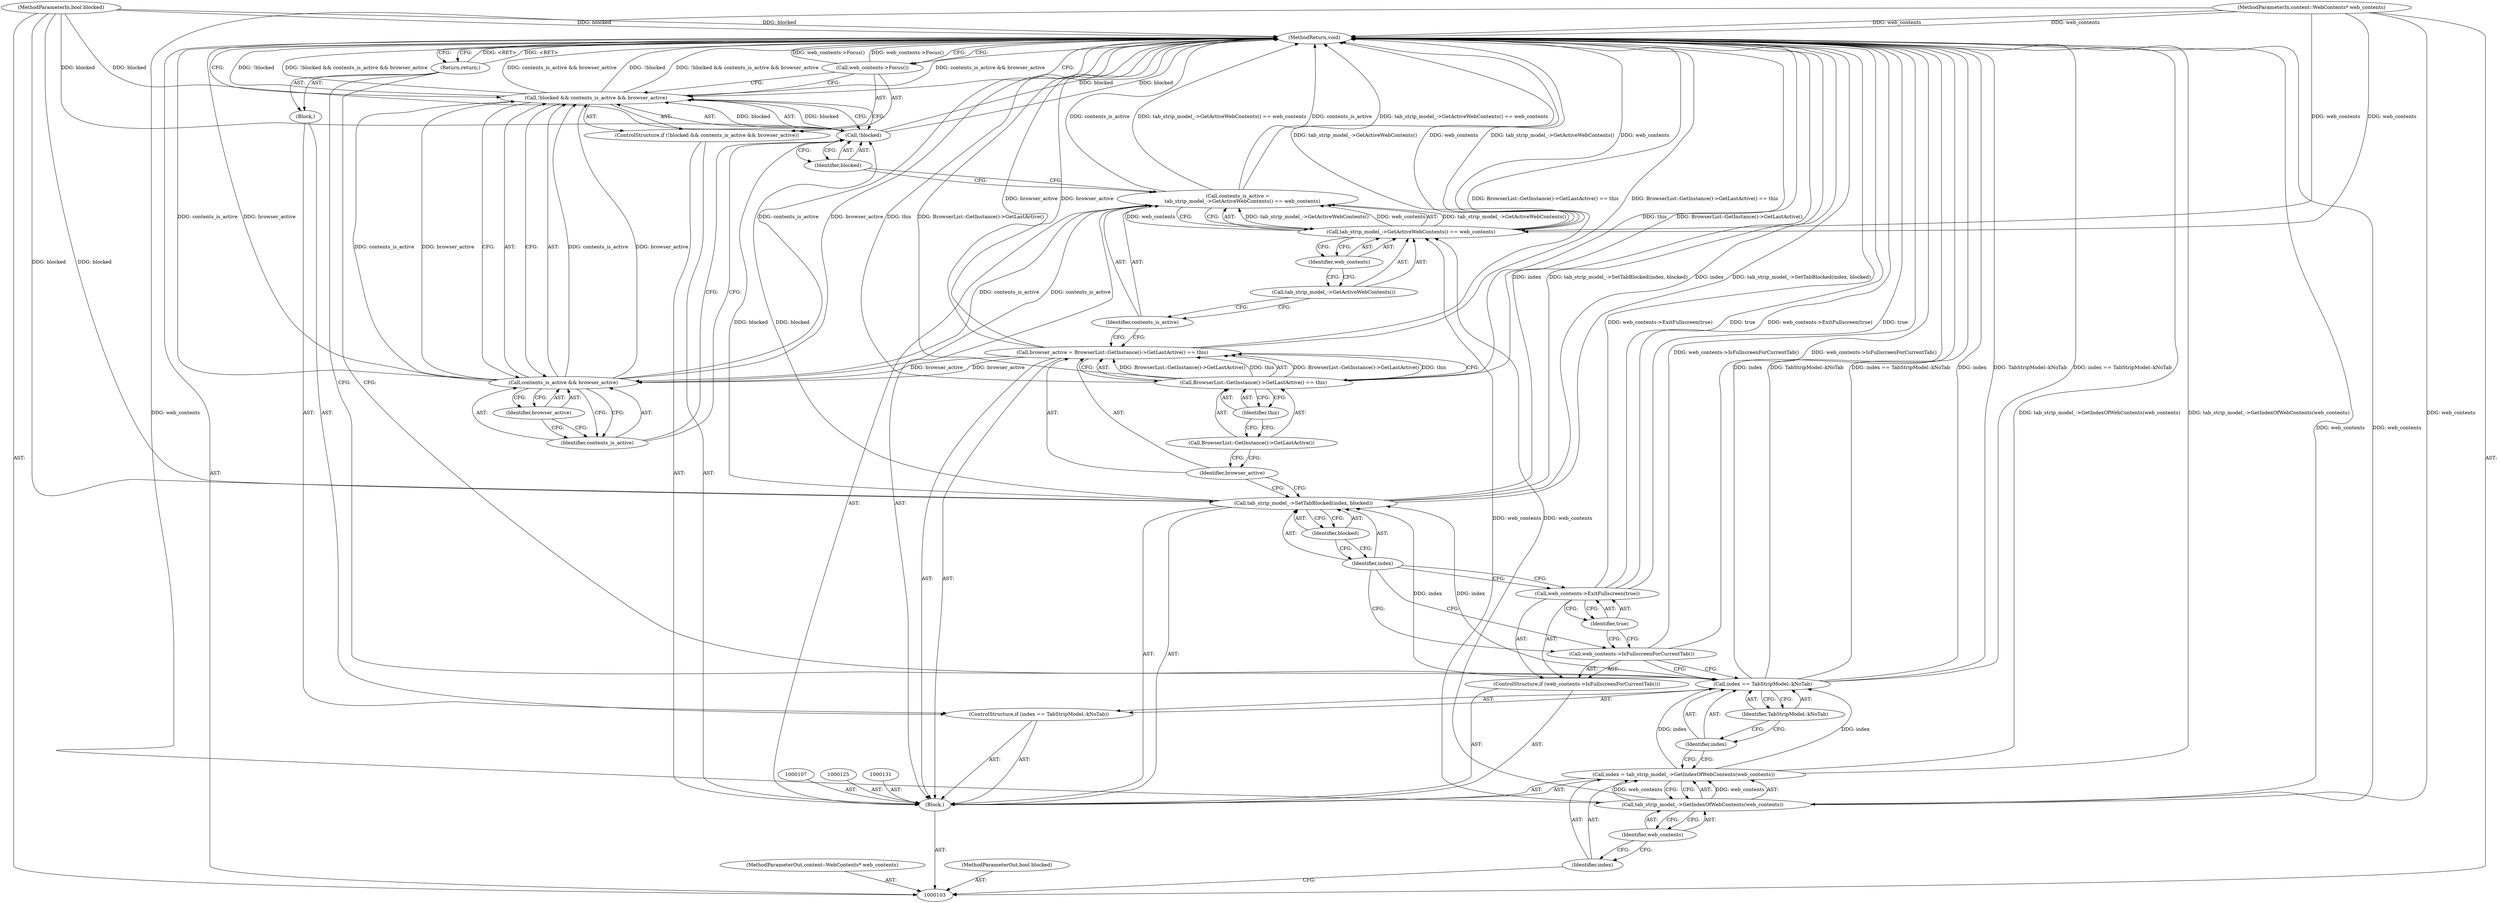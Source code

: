 digraph "0_Chrome_3d41e77125f3de8d722b6d8303599abaf2a91667" {
"1000145" [label="(MethodReturn,void)"];
"1000104" [label="(MethodParameterIn,content::WebContents* web_contents)"];
"1000196" [label="(MethodParameterOut,content::WebContents* web_contents)"];
"1000118" [label="(ControlStructure,if (web_contents->IsFullscreenForCurrentTab()))"];
"1000119" [label="(Call,web_contents->IsFullscreenForCurrentTab())"];
"1000121" [label="(Identifier,true)"];
"1000120" [label="(Call,web_contents->ExitFullscreen(true))"];
"1000122" [label="(Call,tab_strip_model_->SetTabBlocked(index, blocked))"];
"1000123" [label="(Identifier,index)"];
"1000124" [label="(Identifier,blocked)"];
"1000128" [label="(Call,BrowserList::GetInstance()->GetLastActive() == this)"];
"1000129" [label="(Call,BrowserList::GetInstance()->GetLastActive())"];
"1000130" [label="(Identifier,this)"];
"1000126" [label="(Call,browser_active = BrowserList::GetInstance()->GetLastActive() == this)"];
"1000127" [label="(Identifier,browser_active)"];
"1000132" [label="(Call,contents_is_active =\n      tab_strip_model_->GetActiveWebContents() == web_contents)"];
"1000133" [label="(Identifier,contents_is_active)"];
"1000136" [label="(Identifier,web_contents)"];
"1000134" [label="(Call,tab_strip_model_->GetActiveWebContents() == web_contents)"];
"1000135" [label="(Call,tab_strip_model_->GetActiveWebContents())"];
"1000141" [label="(Call,contents_is_active && browser_active)"];
"1000142" [label="(Identifier,contents_is_active)"];
"1000137" [label="(ControlStructure,if (!blocked && contents_is_active && browser_active))"];
"1000143" [label="(Identifier,browser_active)"];
"1000138" [label="(Call,!blocked && contents_is_active && browser_active)"];
"1000139" [label="(Call,!blocked)"];
"1000140" [label="(Identifier,blocked)"];
"1000105" [label="(MethodParameterIn,bool blocked)"];
"1000197" [label="(MethodParameterOut,bool blocked)"];
"1000106" [label="(Block,)"];
"1000144" [label="(Call,web_contents->Focus())"];
"1000110" [label="(Call,tab_strip_model_->GetIndexOfWebContents(web_contents))"];
"1000111" [label="(Identifier,web_contents)"];
"1000108" [label="(Call,index = tab_strip_model_->GetIndexOfWebContents(web_contents))"];
"1000109" [label="(Identifier,index)"];
"1000115" [label="(Identifier,TabStripModel::kNoTab)"];
"1000112" [label="(ControlStructure,if (index == TabStripModel::kNoTab))"];
"1000116" [label="(Block,)"];
"1000113" [label="(Call,index == TabStripModel::kNoTab)"];
"1000114" [label="(Identifier,index)"];
"1000117" [label="(Return,return;)"];
"1000145" -> "1000103"  [label="AST: "];
"1000145" -> "1000117"  [label="CFG: "];
"1000145" -> "1000144"  [label="CFG: "];
"1000145" -> "1000138"  [label="CFG: "];
"1000141" -> "1000145"  [label="DDG: contents_is_active"];
"1000141" -> "1000145"  [label="DDG: browser_active"];
"1000104" -> "1000145"  [label="DDG: web_contents"];
"1000105" -> "1000145"  [label="DDG: blocked"];
"1000113" -> "1000145"  [label="DDG: index"];
"1000113" -> "1000145"  [label="DDG: TabStripModel::kNoTab"];
"1000113" -> "1000145"  [label="DDG: index == TabStripModel::kNoTab"];
"1000139" -> "1000145"  [label="DDG: blocked"];
"1000126" -> "1000145"  [label="DDG: browser_active"];
"1000126" -> "1000145"  [label="DDG: BrowserList::GetInstance()->GetLastActive() == this"];
"1000132" -> "1000145"  [label="DDG: contents_is_active"];
"1000132" -> "1000145"  [label="DDG: tab_strip_model_->GetActiveWebContents() == web_contents"];
"1000119" -> "1000145"  [label="DDG: web_contents->IsFullscreenForCurrentTab()"];
"1000110" -> "1000145"  [label="DDG: web_contents"];
"1000128" -> "1000145"  [label="DDG: this"];
"1000128" -> "1000145"  [label="DDG: BrowserList::GetInstance()->GetLastActive()"];
"1000122" -> "1000145"  [label="DDG: index"];
"1000122" -> "1000145"  [label="DDG: tab_strip_model_->SetTabBlocked(index, blocked)"];
"1000138" -> "1000145"  [label="DDG: contents_is_active && browser_active"];
"1000138" -> "1000145"  [label="DDG: !blocked"];
"1000138" -> "1000145"  [label="DDG: !blocked && contents_is_active && browser_active"];
"1000144" -> "1000145"  [label="DDG: web_contents->Focus()"];
"1000120" -> "1000145"  [label="DDG: true"];
"1000120" -> "1000145"  [label="DDG: web_contents->ExitFullscreen(true)"];
"1000134" -> "1000145"  [label="DDG: tab_strip_model_->GetActiveWebContents()"];
"1000134" -> "1000145"  [label="DDG: web_contents"];
"1000108" -> "1000145"  [label="DDG: tab_strip_model_->GetIndexOfWebContents(web_contents)"];
"1000117" -> "1000145"  [label="DDG: <RET>"];
"1000104" -> "1000103"  [label="AST: "];
"1000104" -> "1000145"  [label="DDG: web_contents"];
"1000104" -> "1000110"  [label="DDG: web_contents"];
"1000104" -> "1000134"  [label="DDG: web_contents"];
"1000196" -> "1000103"  [label="AST: "];
"1000118" -> "1000106"  [label="AST: "];
"1000119" -> "1000118"  [label="AST: "];
"1000120" -> "1000118"  [label="AST: "];
"1000119" -> "1000118"  [label="AST: "];
"1000119" -> "1000113"  [label="CFG: "];
"1000121" -> "1000119"  [label="CFG: "];
"1000123" -> "1000119"  [label="CFG: "];
"1000119" -> "1000145"  [label="DDG: web_contents->IsFullscreenForCurrentTab()"];
"1000121" -> "1000120"  [label="AST: "];
"1000121" -> "1000119"  [label="CFG: "];
"1000120" -> "1000121"  [label="CFG: "];
"1000120" -> "1000118"  [label="AST: "];
"1000120" -> "1000121"  [label="CFG: "];
"1000121" -> "1000120"  [label="AST: "];
"1000123" -> "1000120"  [label="CFG: "];
"1000120" -> "1000145"  [label="DDG: true"];
"1000120" -> "1000145"  [label="DDG: web_contents->ExitFullscreen(true)"];
"1000122" -> "1000106"  [label="AST: "];
"1000122" -> "1000124"  [label="CFG: "];
"1000123" -> "1000122"  [label="AST: "];
"1000124" -> "1000122"  [label="AST: "];
"1000127" -> "1000122"  [label="CFG: "];
"1000122" -> "1000145"  [label="DDG: index"];
"1000122" -> "1000145"  [label="DDG: tab_strip_model_->SetTabBlocked(index, blocked)"];
"1000113" -> "1000122"  [label="DDG: index"];
"1000105" -> "1000122"  [label="DDG: blocked"];
"1000122" -> "1000139"  [label="DDG: blocked"];
"1000123" -> "1000122"  [label="AST: "];
"1000123" -> "1000120"  [label="CFG: "];
"1000123" -> "1000119"  [label="CFG: "];
"1000124" -> "1000123"  [label="CFG: "];
"1000124" -> "1000122"  [label="AST: "];
"1000124" -> "1000123"  [label="CFG: "];
"1000122" -> "1000124"  [label="CFG: "];
"1000128" -> "1000126"  [label="AST: "];
"1000128" -> "1000130"  [label="CFG: "];
"1000129" -> "1000128"  [label="AST: "];
"1000130" -> "1000128"  [label="AST: "];
"1000126" -> "1000128"  [label="CFG: "];
"1000128" -> "1000145"  [label="DDG: this"];
"1000128" -> "1000145"  [label="DDG: BrowserList::GetInstance()->GetLastActive()"];
"1000128" -> "1000126"  [label="DDG: BrowserList::GetInstance()->GetLastActive()"];
"1000128" -> "1000126"  [label="DDG: this"];
"1000129" -> "1000128"  [label="AST: "];
"1000129" -> "1000127"  [label="CFG: "];
"1000130" -> "1000129"  [label="CFG: "];
"1000130" -> "1000128"  [label="AST: "];
"1000130" -> "1000129"  [label="CFG: "];
"1000128" -> "1000130"  [label="CFG: "];
"1000126" -> "1000106"  [label="AST: "];
"1000126" -> "1000128"  [label="CFG: "];
"1000127" -> "1000126"  [label="AST: "];
"1000128" -> "1000126"  [label="AST: "];
"1000133" -> "1000126"  [label="CFG: "];
"1000126" -> "1000145"  [label="DDG: browser_active"];
"1000126" -> "1000145"  [label="DDG: BrowserList::GetInstance()->GetLastActive() == this"];
"1000128" -> "1000126"  [label="DDG: BrowserList::GetInstance()->GetLastActive()"];
"1000128" -> "1000126"  [label="DDG: this"];
"1000126" -> "1000141"  [label="DDG: browser_active"];
"1000127" -> "1000126"  [label="AST: "];
"1000127" -> "1000122"  [label="CFG: "];
"1000129" -> "1000127"  [label="CFG: "];
"1000132" -> "1000106"  [label="AST: "];
"1000132" -> "1000134"  [label="CFG: "];
"1000133" -> "1000132"  [label="AST: "];
"1000134" -> "1000132"  [label="AST: "];
"1000140" -> "1000132"  [label="CFG: "];
"1000132" -> "1000145"  [label="DDG: contents_is_active"];
"1000132" -> "1000145"  [label="DDG: tab_strip_model_->GetActiveWebContents() == web_contents"];
"1000134" -> "1000132"  [label="DDG: tab_strip_model_->GetActiveWebContents()"];
"1000134" -> "1000132"  [label="DDG: web_contents"];
"1000132" -> "1000141"  [label="DDG: contents_is_active"];
"1000133" -> "1000132"  [label="AST: "];
"1000133" -> "1000126"  [label="CFG: "];
"1000135" -> "1000133"  [label="CFG: "];
"1000136" -> "1000134"  [label="AST: "];
"1000136" -> "1000135"  [label="CFG: "];
"1000134" -> "1000136"  [label="CFG: "];
"1000134" -> "1000132"  [label="AST: "];
"1000134" -> "1000136"  [label="CFG: "];
"1000135" -> "1000134"  [label="AST: "];
"1000136" -> "1000134"  [label="AST: "];
"1000132" -> "1000134"  [label="CFG: "];
"1000134" -> "1000145"  [label="DDG: tab_strip_model_->GetActiveWebContents()"];
"1000134" -> "1000145"  [label="DDG: web_contents"];
"1000134" -> "1000132"  [label="DDG: tab_strip_model_->GetActiveWebContents()"];
"1000134" -> "1000132"  [label="DDG: web_contents"];
"1000110" -> "1000134"  [label="DDG: web_contents"];
"1000104" -> "1000134"  [label="DDG: web_contents"];
"1000135" -> "1000134"  [label="AST: "];
"1000135" -> "1000133"  [label="CFG: "];
"1000136" -> "1000135"  [label="CFG: "];
"1000141" -> "1000138"  [label="AST: "];
"1000141" -> "1000142"  [label="CFG: "];
"1000141" -> "1000143"  [label="CFG: "];
"1000142" -> "1000141"  [label="AST: "];
"1000143" -> "1000141"  [label="AST: "];
"1000138" -> "1000141"  [label="CFG: "];
"1000141" -> "1000145"  [label="DDG: contents_is_active"];
"1000141" -> "1000145"  [label="DDG: browser_active"];
"1000141" -> "1000138"  [label="DDG: contents_is_active"];
"1000141" -> "1000138"  [label="DDG: browser_active"];
"1000132" -> "1000141"  [label="DDG: contents_is_active"];
"1000126" -> "1000141"  [label="DDG: browser_active"];
"1000142" -> "1000141"  [label="AST: "];
"1000142" -> "1000139"  [label="CFG: "];
"1000143" -> "1000142"  [label="CFG: "];
"1000141" -> "1000142"  [label="CFG: "];
"1000137" -> "1000106"  [label="AST: "];
"1000138" -> "1000137"  [label="AST: "];
"1000144" -> "1000137"  [label="AST: "];
"1000143" -> "1000141"  [label="AST: "];
"1000143" -> "1000142"  [label="CFG: "];
"1000141" -> "1000143"  [label="CFG: "];
"1000138" -> "1000137"  [label="AST: "];
"1000138" -> "1000139"  [label="CFG: "];
"1000138" -> "1000141"  [label="CFG: "];
"1000139" -> "1000138"  [label="AST: "];
"1000141" -> "1000138"  [label="AST: "];
"1000144" -> "1000138"  [label="CFG: "];
"1000145" -> "1000138"  [label="CFG: "];
"1000138" -> "1000145"  [label="DDG: contents_is_active && browser_active"];
"1000138" -> "1000145"  [label="DDG: !blocked"];
"1000138" -> "1000145"  [label="DDG: !blocked && contents_is_active && browser_active"];
"1000139" -> "1000138"  [label="DDG: blocked"];
"1000141" -> "1000138"  [label="DDG: contents_is_active"];
"1000141" -> "1000138"  [label="DDG: browser_active"];
"1000139" -> "1000138"  [label="AST: "];
"1000139" -> "1000140"  [label="CFG: "];
"1000140" -> "1000139"  [label="AST: "];
"1000142" -> "1000139"  [label="CFG: "];
"1000138" -> "1000139"  [label="CFG: "];
"1000139" -> "1000145"  [label="DDG: blocked"];
"1000139" -> "1000138"  [label="DDG: blocked"];
"1000122" -> "1000139"  [label="DDG: blocked"];
"1000105" -> "1000139"  [label="DDG: blocked"];
"1000140" -> "1000139"  [label="AST: "];
"1000140" -> "1000132"  [label="CFG: "];
"1000139" -> "1000140"  [label="CFG: "];
"1000105" -> "1000103"  [label="AST: "];
"1000105" -> "1000145"  [label="DDG: blocked"];
"1000105" -> "1000122"  [label="DDG: blocked"];
"1000105" -> "1000139"  [label="DDG: blocked"];
"1000197" -> "1000103"  [label="AST: "];
"1000106" -> "1000103"  [label="AST: "];
"1000107" -> "1000106"  [label="AST: "];
"1000108" -> "1000106"  [label="AST: "];
"1000112" -> "1000106"  [label="AST: "];
"1000118" -> "1000106"  [label="AST: "];
"1000122" -> "1000106"  [label="AST: "];
"1000125" -> "1000106"  [label="AST: "];
"1000126" -> "1000106"  [label="AST: "];
"1000131" -> "1000106"  [label="AST: "];
"1000132" -> "1000106"  [label="AST: "];
"1000137" -> "1000106"  [label="AST: "];
"1000144" -> "1000137"  [label="AST: "];
"1000144" -> "1000138"  [label="CFG: "];
"1000145" -> "1000144"  [label="CFG: "];
"1000144" -> "1000145"  [label="DDG: web_contents->Focus()"];
"1000110" -> "1000108"  [label="AST: "];
"1000110" -> "1000111"  [label="CFG: "];
"1000111" -> "1000110"  [label="AST: "];
"1000108" -> "1000110"  [label="CFG: "];
"1000110" -> "1000145"  [label="DDG: web_contents"];
"1000110" -> "1000108"  [label="DDG: web_contents"];
"1000104" -> "1000110"  [label="DDG: web_contents"];
"1000110" -> "1000134"  [label="DDG: web_contents"];
"1000111" -> "1000110"  [label="AST: "];
"1000111" -> "1000109"  [label="CFG: "];
"1000110" -> "1000111"  [label="CFG: "];
"1000108" -> "1000106"  [label="AST: "];
"1000108" -> "1000110"  [label="CFG: "];
"1000109" -> "1000108"  [label="AST: "];
"1000110" -> "1000108"  [label="AST: "];
"1000114" -> "1000108"  [label="CFG: "];
"1000108" -> "1000145"  [label="DDG: tab_strip_model_->GetIndexOfWebContents(web_contents)"];
"1000110" -> "1000108"  [label="DDG: web_contents"];
"1000108" -> "1000113"  [label="DDG: index"];
"1000109" -> "1000108"  [label="AST: "];
"1000109" -> "1000103"  [label="CFG: "];
"1000111" -> "1000109"  [label="CFG: "];
"1000115" -> "1000113"  [label="AST: "];
"1000115" -> "1000114"  [label="CFG: "];
"1000113" -> "1000115"  [label="CFG: "];
"1000112" -> "1000106"  [label="AST: "];
"1000113" -> "1000112"  [label="AST: "];
"1000116" -> "1000112"  [label="AST: "];
"1000116" -> "1000112"  [label="AST: "];
"1000117" -> "1000116"  [label="AST: "];
"1000113" -> "1000112"  [label="AST: "];
"1000113" -> "1000115"  [label="CFG: "];
"1000114" -> "1000113"  [label="AST: "];
"1000115" -> "1000113"  [label="AST: "];
"1000117" -> "1000113"  [label="CFG: "];
"1000119" -> "1000113"  [label="CFG: "];
"1000113" -> "1000145"  [label="DDG: index"];
"1000113" -> "1000145"  [label="DDG: TabStripModel::kNoTab"];
"1000113" -> "1000145"  [label="DDG: index == TabStripModel::kNoTab"];
"1000108" -> "1000113"  [label="DDG: index"];
"1000113" -> "1000122"  [label="DDG: index"];
"1000114" -> "1000113"  [label="AST: "];
"1000114" -> "1000108"  [label="CFG: "];
"1000115" -> "1000114"  [label="CFG: "];
"1000117" -> "1000116"  [label="AST: "];
"1000117" -> "1000113"  [label="CFG: "];
"1000145" -> "1000117"  [label="CFG: "];
"1000117" -> "1000145"  [label="DDG: <RET>"];
}

